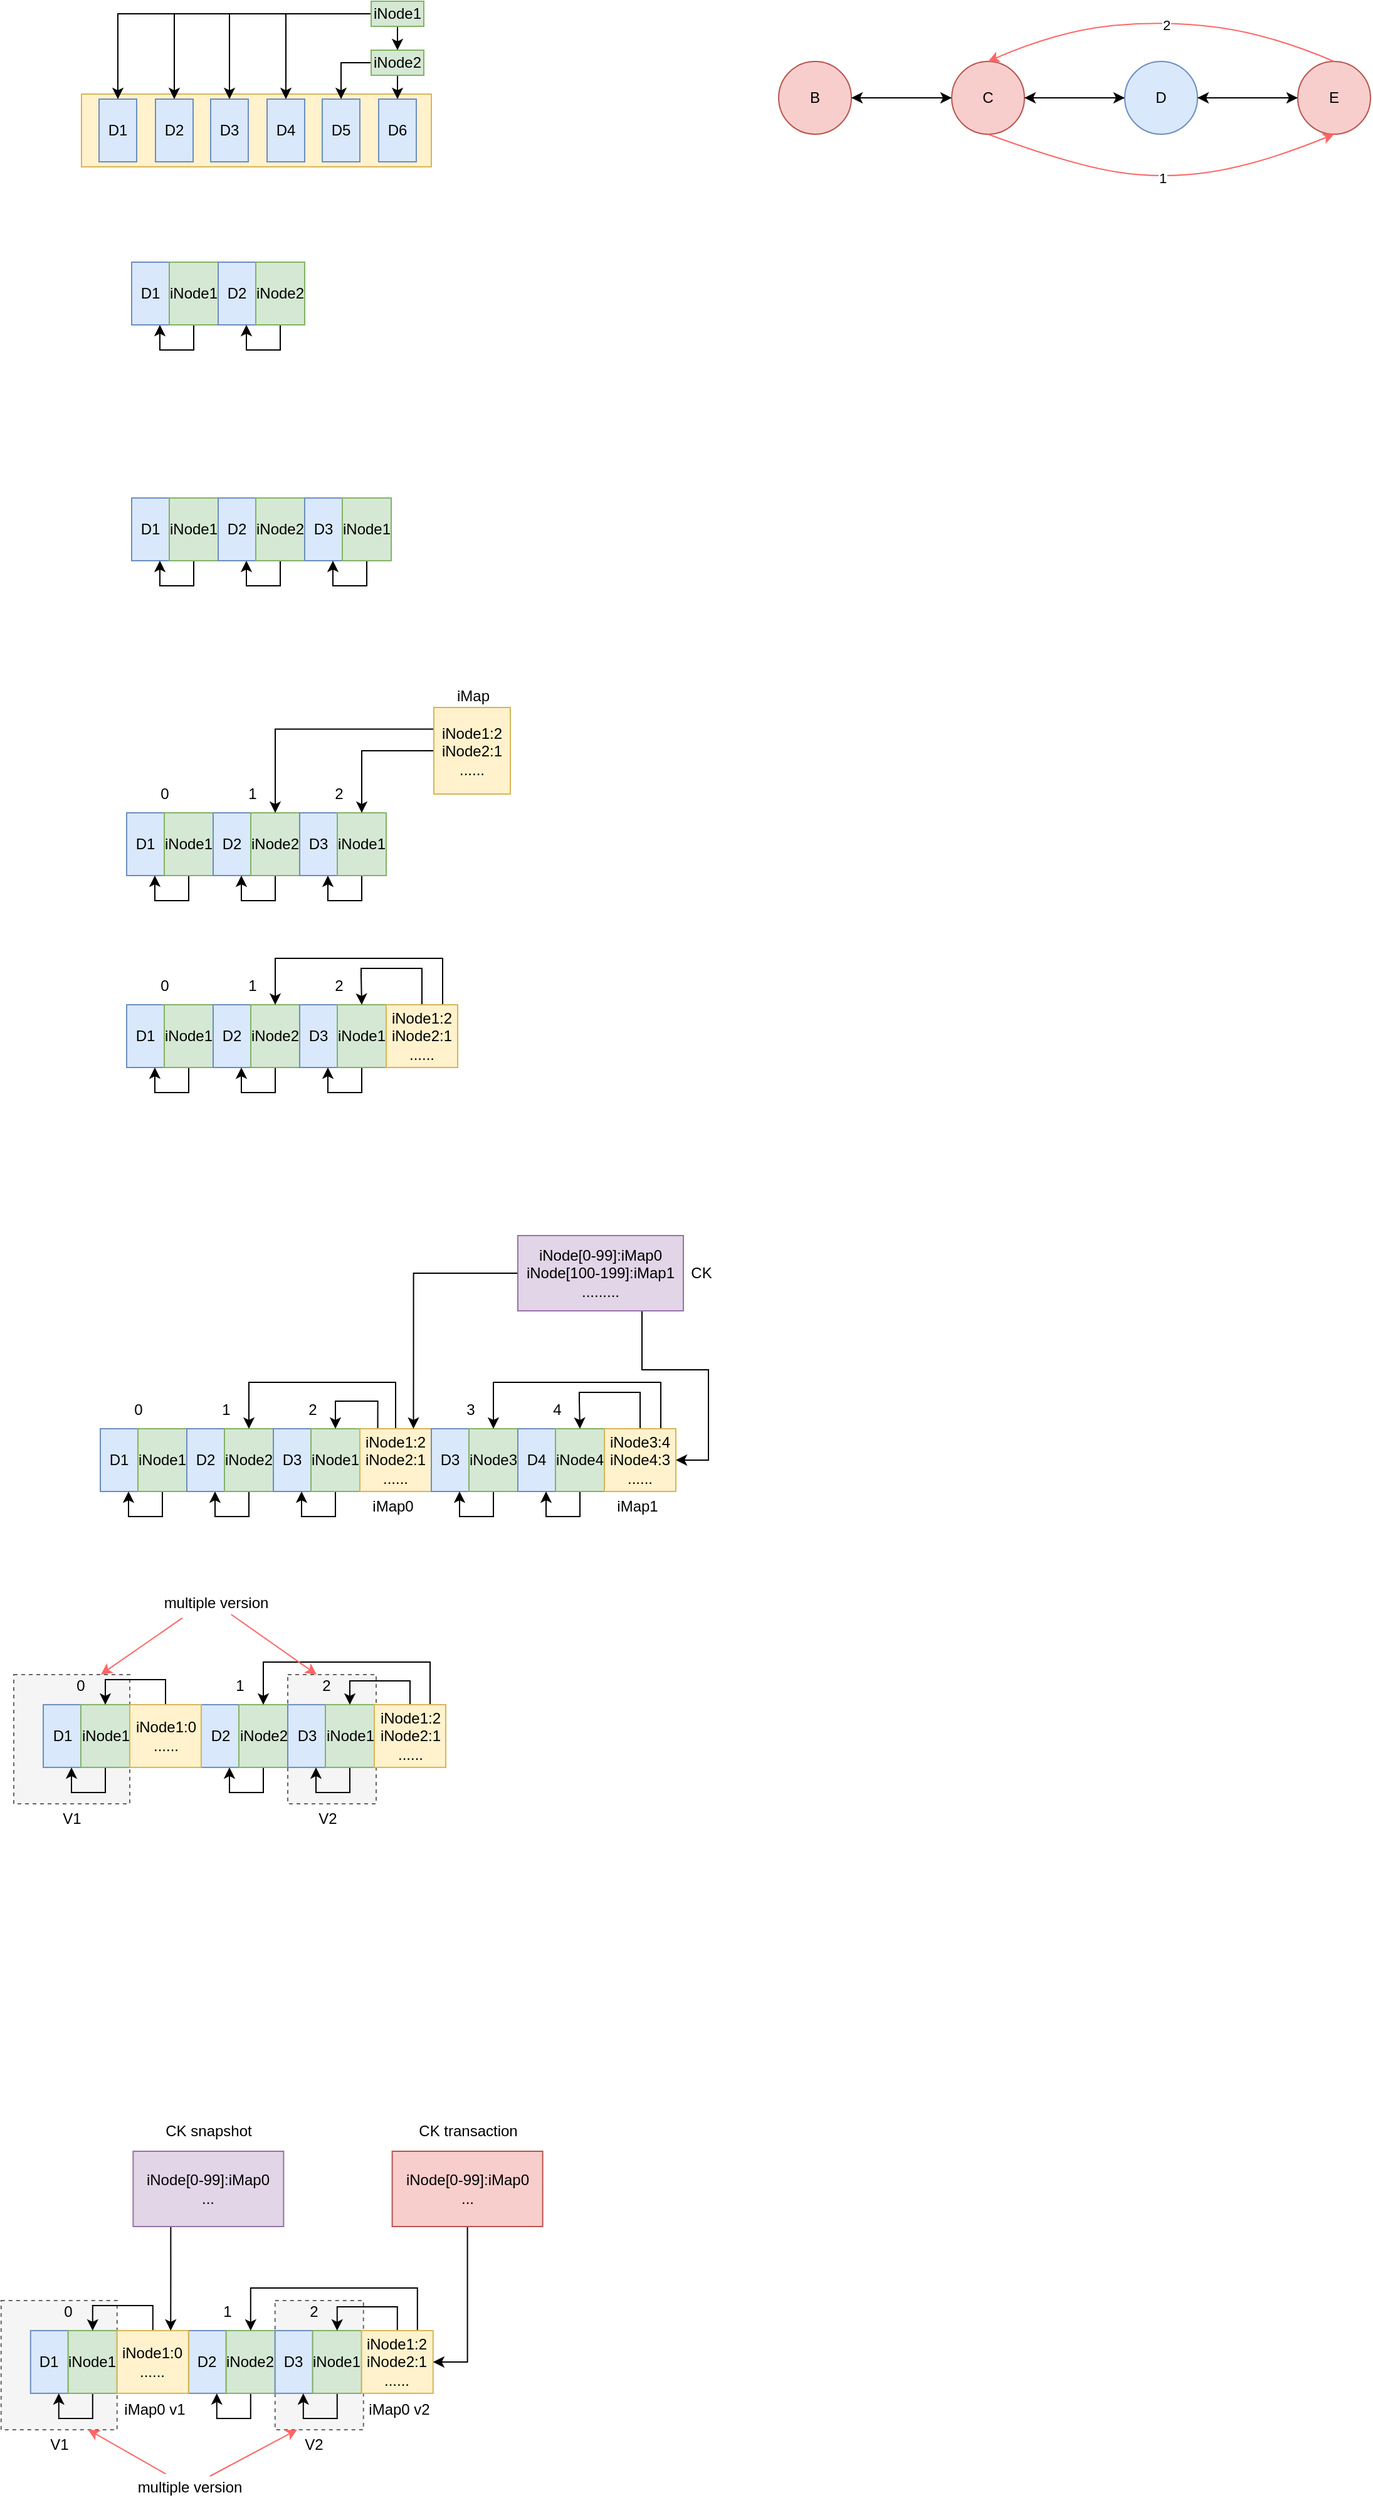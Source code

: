 <mxfile version="19.0.3" type="device"><diagram id="mho6ZCY_9qYysm0xMl-8" name="第 1 页"><mxGraphModel dx="814" dy="534" grid="0" gridSize="10" guides="1" tooltips="1" connect="1" arrows="1" fold="1" page="0" pageScale="1" pageWidth="827" pageHeight="1169" math="0" shadow="0"><root><mxCell id="0"/><mxCell id="1" parent="0"/><mxCell id="ZzCnzDDglhMk52raE2Vz-143" value="" style="rounded=0;whiteSpace=wrap;html=1;fillColor=#f5f5f5;fontColor=#333333;strokeColor=#666666;dashed=1;" vertex="1" parent="1"><mxGeometry x="340.5" y="1525.96" width="70.5" height="103" as="geometry"/></mxCell><mxCell id="ZzCnzDDglhMk52raE2Vz-141" value="" style="rounded=0;whiteSpace=wrap;html=1;fillColor=#f5f5f5;fontColor=#333333;strokeColor=#666666;dashed=1;" vertex="1" parent="1"><mxGeometry x="122" y="1525.96" width="92.5" height="103" as="geometry"/></mxCell><mxCell id="yEvSKuInoJzFRFsukNz9-1" value="" style="rounded=0;whiteSpace=wrap;html=1;fillColor=#fff2cc;strokeColor=#d6b656;" parent="1" vertex="1"><mxGeometry x="176" y="266" width="279" height="58" as="geometry"/></mxCell><mxCell id="yEvSKuInoJzFRFsukNz9-7" value="D1" style="rounded=0;whiteSpace=wrap;html=1;fillColor=#dae8fc;strokeColor=#6c8ebf;" parent="1" vertex="1"><mxGeometry x="190" y="270" width="30" height="50" as="geometry"/></mxCell><mxCell id="yEvSKuInoJzFRFsukNz9-8" value="D2" style="rounded=0;whiteSpace=wrap;html=1;fillColor=#dae8fc;strokeColor=#6c8ebf;" parent="1" vertex="1"><mxGeometry x="235" y="270" width="30" height="50" as="geometry"/></mxCell><mxCell id="yEvSKuInoJzFRFsukNz9-9" value="D3" style="rounded=0;whiteSpace=wrap;html=1;fillColor=#dae8fc;strokeColor=#6c8ebf;" parent="1" vertex="1"><mxGeometry x="279" y="270" width="30" height="50" as="geometry"/></mxCell><mxCell id="yEvSKuInoJzFRFsukNz9-10" value="D4" style="rounded=0;whiteSpace=wrap;html=1;fillColor=#dae8fc;strokeColor=#6c8ebf;" parent="1" vertex="1"><mxGeometry x="324" y="270" width="30" height="50" as="geometry"/></mxCell><mxCell id="yEvSKuInoJzFRFsukNz9-16" style="edgeStyle=orthogonalEdgeStyle;rounded=0;orthogonalLoop=1;jettySize=auto;html=1;entryX=0.5;entryY=0;entryDx=0;entryDy=0;" parent="1" source="yEvSKuInoJzFRFsukNz9-11" target="yEvSKuInoJzFRFsukNz9-7" edge="1"><mxGeometry relative="1" as="geometry"/></mxCell><mxCell id="yEvSKuInoJzFRFsukNz9-17" style="edgeStyle=orthogonalEdgeStyle;rounded=0;orthogonalLoop=1;jettySize=auto;html=1;entryX=0.5;entryY=0;entryDx=0;entryDy=0;" parent="1" source="yEvSKuInoJzFRFsukNz9-11" target="yEvSKuInoJzFRFsukNz9-8" edge="1"><mxGeometry relative="1" as="geometry"/></mxCell><mxCell id="yEvSKuInoJzFRFsukNz9-18" style="edgeStyle=orthogonalEdgeStyle;rounded=0;orthogonalLoop=1;jettySize=auto;html=1;entryX=0.5;entryY=0;entryDx=0;entryDy=0;" parent="1" source="yEvSKuInoJzFRFsukNz9-11" target="yEvSKuInoJzFRFsukNz9-9" edge="1"><mxGeometry relative="1" as="geometry"/></mxCell><mxCell id="yEvSKuInoJzFRFsukNz9-19" style="edgeStyle=orthogonalEdgeStyle;rounded=0;orthogonalLoop=1;jettySize=auto;html=1;entryX=0.5;entryY=0;entryDx=0;entryDy=0;" parent="1" source="yEvSKuInoJzFRFsukNz9-11" target="yEvSKuInoJzFRFsukNz9-10" edge="1"><mxGeometry relative="1" as="geometry"/></mxCell><mxCell id="yEvSKuInoJzFRFsukNz9-21" style="edgeStyle=orthogonalEdgeStyle;rounded=0;orthogonalLoop=1;jettySize=auto;html=1;entryX=0.5;entryY=0;entryDx=0;entryDy=0;" parent="1" source="yEvSKuInoJzFRFsukNz9-11" target="yEvSKuInoJzFRFsukNz9-24" edge="1"><mxGeometry relative="1" as="geometry"><mxPoint x="437" y="200" as="targetPoint"/></mxGeometry></mxCell><mxCell id="yEvSKuInoJzFRFsukNz9-11" value="iNode1" style="rounded=0;whiteSpace=wrap;html=1;fillColor=#d5e8d4;strokeColor=#82b366;" parent="1" vertex="1"><mxGeometry x="407" y="192" width="42" height="20" as="geometry"/></mxCell><mxCell id="yEvSKuInoJzFRFsukNz9-12" value="D5" style="rounded=0;whiteSpace=wrap;html=1;fillColor=#dae8fc;strokeColor=#6c8ebf;" parent="1" vertex="1"><mxGeometry x="368" y="270" width="30" height="50" as="geometry"/></mxCell><mxCell id="yEvSKuInoJzFRFsukNz9-13" value="D6" style="rounded=0;whiteSpace=wrap;html=1;fillColor=#dae8fc;strokeColor=#6c8ebf;" parent="1" vertex="1"><mxGeometry x="413" y="270" width="30" height="50" as="geometry"/></mxCell><mxCell id="yEvSKuInoJzFRFsukNz9-22" style="edgeStyle=orthogonalEdgeStyle;rounded=0;orthogonalLoop=1;jettySize=auto;html=1;entryX=0.5;entryY=0;entryDx=0;entryDy=0;exitX=0;exitY=0.5;exitDx=0;exitDy=0;" parent="1" source="yEvSKuInoJzFRFsukNz9-24" target="yEvSKuInoJzFRFsukNz9-12" edge="1"><mxGeometry relative="1" as="geometry"><mxPoint x="400" y="218" as="sourcePoint"/></mxGeometry></mxCell><mxCell id="yEvSKuInoJzFRFsukNz9-23" style="edgeStyle=orthogonalEdgeStyle;rounded=0;orthogonalLoop=1;jettySize=auto;html=1;entryX=0.5;entryY=0;entryDx=0;entryDy=0;exitX=0.5;exitY=1;exitDx=0;exitDy=0;" parent="1" source="yEvSKuInoJzFRFsukNz9-24" target="yEvSKuInoJzFRFsukNz9-13" edge="1"><mxGeometry relative="1" as="geometry"><mxPoint x="428" y="229" as="sourcePoint"/></mxGeometry></mxCell><mxCell id="yEvSKuInoJzFRFsukNz9-24" value="iNode2" style="rounded=0;whiteSpace=wrap;html=1;fillColor=#d5e8d4;strokeColor=#82b366;" parent="1" vertex="1"><mxGeometry x="407" y="231" width="42" height="20" as="geometry"/></mxCell><mxCell id="ZzCnzDDglhMk52raE2Vz-4" value="D1" style="rounded=0;whiteSpace=wrap;html=1;fillColor=#dae8fc;strokeColor=#6c8ebf;" vertex="1" parent="1"><mxGeometry x="216" y="400" width="30" height="50" as="geometry"/></mxCell><mxCell id="ZzCnzDDglhMk52raE2Vz-6" style="edgeStyle=orthogonalEdgeStyle;rounded=0;orthogonalLoop=1;jettySize=auto;html=1;entryX=0.75;entryY=1;entryDx=0;entryDy=0;exitX=0.5;exitY=1;exitDx=0;exitDy=0;" edge="1" parent="1" source="ZzCnzDDglhMk52raE2Vz-5" target="ZzCnzDDglhMk52raE2Vz-4"><mxGeometry relative="1" as="geometry"><Array as="points"><mxPoint x="266" y="470"/><mxPoint x="239" y="470"/></Array></mxGeometry></mxCell><mxCell id="ZzCnzDDglhMk52raE2Vz-5" value="iNode1" style="rounded=0;whiteSpace=wrap;html=1;fillColor=#d5e8d4;strokeColor=#82b366;" vertex="1" parent="1"><mxGeometry x="246" y="400" width="39" height="50" as="geometry"/></mxCell><mxCell id="ZzCnzDDglhMk52raE2Vz-15" value="D2" style="rounded=0;whiteSpace=wrap;html=1;fillColor=#dae8fc;strokeColor=#6c8ebf;" vertex="1" parent="1"><mxGeometry x="285" y="400" width="30" height="50" as="geometry"/></mxCell><mxCell id="ZzCnzDDglhMk52raE2Vz-16" style="edgeStyle=orthogonalEdgeStyle;rounded=0;orthogonalLoop=1;jettySize=auto;html=1;entryX=0.75;entryY=1;entryDx=0;entryDy=0;exitX=0.5;exitY=1;exitDx=0;exitDy=0;" edge="1" parent="1" source="ZzCnzDDglhMk52raE2Vz-17" target="ZzCnzDDglhMk52raE2Vz-15"><mxGeometry relative="1" as="geometry"><Array as="points"><mxPoint x="335" y="470"/><mxPoint x="308" y="470"/></Array></mxGeometry></mxCell><mxCell id="ZzCnzDDglhMk52raE2Vz-17" value="iNode2" style="rounded=0;whiteSpace=wrap;html=1;fillColor=#d5e8d4;strokeColor=#82b366;" vertex="1" parent="1"><mxGeometry x="315" y="400" width="39" height="50" as="geometry"/></mxCell><mxCell id="ZzCnzDDglhMk52raE2Vz-21" value="D1" style="rounded=0;whiteSpace=wrap;html=1;fillColor=#dae8fc;strokeColor=#6c8ebf;" vertex="1" parent="1"><mxGeometry x="216" y="588" width="30" height="50" as="geometry"/></mxCell><mxCell id="ZzCnzDDglhMk52raE2Vz-22" style="edgeStyle=orthogonalEdgeStyle;rounded=0;orthogonalLoop=1;jettySize=auto;html=1;entryX=0.75;entryY=1;entryDx=0;entryDy=0;exitX=0.5;exitY=1;exitDx=0;exitDy=0;" edge="1" parent="1" source="ZzCnzDDglhMk52raE2Vz-23" target="ZzCnzDDglhMk52raE2Vz-21"><mxGeometry relative="1" as="geometry"><Array as="points"><mxPoint x="266" y="658"/><mxPoint x="239" y="658"/></Array></mxGeometry></mxCell><mxCell id="ZzCnzDDglhMk52raE2Vz-23" value="iNode1" style="rounded=0;whiteSpace=wrap;html=1;fillColor=#d5e8d4;strokeColor=#82b366;" vertex="1" parent="1"><mxGeometry x="246" y="588" width="39" height="50" as="geometry"/></mxCell><mxCell id="ZzCnzDDglhMk52raE2Vz-24" value="D2" style="rounded=0;whiteSpace=wrap;html=1;fillColor=#dae8fc;strokeColor=#6c8ebf;" vertex="1" parent="1"><mxGeometry x="285" y="588" width="30" height="50" as="geometry"/></mxCell><mxCell id="ZzCnzDDglhMk52raE2Vz-25" style="edgeStyle=orthogonalEdgeStyle;rounded=0;orthogonalLoop=1;jettySize=auto;html=1;entryX=0.75;entryY=1;entryDx=0;entryDy=0;exitX=0.5;exitY=1;exitDx=0;exitDy=0;" edge="1" parent="1" source="ZzCnzDDglhMk52raE2Vz-26" target="ZzCnzDDglhMk52raE2Vz-24"><mxGeometry relative="1" as="geometry"><Array as="points"><mxPoint x="335" y="658"/><mxPoint x="308" y="658"/></Array></mxGeometry></mxCell><mxCell id="ZzCnzDDglhMk52raE2Vz-26" value="iNode2" style="rounded=0;whiteSpace=wrap;html=1;fillColor=#d5e8d4;strokeColor=#82b366;" vertex="1" parent="1"><mxGeometry x="315" y="588" width="39" height="50" as="geometry"/></mxCell><mxCell id="ZzCnzDDglhMk52raE2Vz-27" value="D3" style="rounded=0;whiteSpace=wrap;html=1;fillColor=#dae8fc;strokeColor=#6c8ebf;" vertex="1" parent="1"><mxGeometry x="354" y="588" width="30" height="50" as="geometry"/></mxCell><mxCell id="ZzCnzDDglhMk52raE2Vz-28" style="edgeStyle=orthogonalEdgeStyle;rounded=0;orthogonalLoop=1;jettySize=auto;html=1;entryX=0.75;entryY=1;entryDx=0;entryDy=0;exitX=0.5;exitY=1;exitDx=0;exitDy=0;" edge="1" parent="1" source="ZzCnzDDglhMk52raE2Vz-29" target="ZzCnzDDglhMk52raE2Vz-27"><mxGeometry relative="1" as="geometry"><Array as="points"><mxPoint x="404" y="658"/><mxPoint x="377" y="658"/></Array></mxGeometry></mxCell><mxCell id="ZzCnzDDglhMk52raE2Vz-29" value="iNode1" style="rounded=0;whiteSpace=wrap;html=1;fillColor=#d5e8d4;strokeColor=#82b366;" vertex="1" parent="1"><mxGeometry x="384" y="588" width="39" height="50" as="geometry"/></mxCell><mxCell id="ZzCnzDDglhMk52raE2Vz-31" value="D1" style="rounded=0;whiteSpace=wrap;html=1;fillColor=#dae8fc;strokeColor=#6c8ebf;" vertex="1" parent="1"><mxGeometry x="212" y="839" width="30" height="50" as="geometry"/></mxCell><mxCell id="ZzCnzDDglhMk52raE2Vz-32" style="edgeStyle=orthogonalEdgeStyle;rounded=0;orthogonalLoop=1;jettySize=auto;html=1;entryX=0.75;entryY=1;entryDx=0;entryDy=0;exitX=0.5;exitY=1;exitDx=0;exitDy=0;" edge="1" parent="1" source="ZzCnzDDglhMk52raE2Vz-33" target="ZzCnzDDglhMk52raE2Vz-31"><mxGeometry relative="1" as="geometry"><Array as="points"><mxPoint x="262" y="909"/><mxPoint x="235" y="909"/></Array></mxGeometry></mxCell><mxCell id="ZzCnzDDglhMk52raE2Vz-33" value="iNode1" style="rounded=0;whiteSpace=wrap;html=1;fillColor=#d5e8d4;strokeColor=#82b366;" vertex="1" parent="1"><mxGeometry x="242" y="839" width="39" height="50" as="geometry"/></mxCell><mxCell id="ZzCnzDDglhMk52raE2Vz-34" value="D2" style="rounded=0;whiteSpace=wrap;html=1;fillColor=#dae8fc;strokeColor=#6c8ebf;" vertex="1" parent="1"><mxGeometry x="281" y="839" width="30" height="50" as="geometry"/></mxCell><mxCell id="ZzCnzDDglhMk52raE2Vz-35" style="edgeStyle=orthogonalEdgeStyle;rounded=0;orthogonalLoop=1;jettySize=auto;html=1;entryX=0.75;entryY=1;entryDx=0;entryDy=0;exitX=0.5;exitY=1;exitDx=0;exitDy=0;" edge="1" parent="1" source="ZzCnzDDglhMk52raE2Vz-36" target="ZzCnzDDglhMk52raE2Vz-34"><mxGeometry relative="1" as="geometry"><Array as="points"><mxPoint x="331" y="909"/><mxPoint x="304" y="909"/></Array></mxGeometry></mxCell><mxCell id="ZzCnzDDglhMk52raE2Vz-36" value="iNode2" style="rounded=0;whiteSpace=wrap;html=1;fillColor=#d5e8d4;strokeColor=#82b366;" vertex="1" parent="1"><mxGeometry x="311" y="839" width="39" height="50" as="geometry"/></mxCell><mxCell id="ZzCnzDDglhMk52raE2Vz-37" value="D3" style="rounded=0;whiteSpace=wrap;html=1;fillColor=#dae8fc;strokeColor=#6c8ebf;" vertex="1" parent="1"><mxGeometry x="350" y="839" width="30" height="50" as="geometry"/></mxCell><mxCell id="ZzCnzDDglhMk52raE2Vz-38" style="edgeStyle=orthogonalEdgeStyle;rounded=0;orthogonalLoop=1;jettySize=auto;html=1;entryX=0.75;entryY=1;entryDx=0;entryDy=0;exitX=0.5;exitY=1;exitDx=0;exitDy=0;" edge="1" parent="1" source="ZzCnzDDglhMk52raE2Vz-39" target="ZzCnzDDglhMk52raE2Vz-37"><mxGeometry relative="1" as="geometry"><Array as="points"><mxPoint x="400" y="909"/><mxPoint x="373" y="909"/></Array></mxGeometry></mxCell><mxCell id="ZzCnzDDglhMk52raE2Vz-39" value="iNode1" style="rounded=0;whiteSpace=wrap;html=1;fillColor=#d5e8d4;strokeColor=#82b366;" vertex="1" parent="1"><mxGeometry x="380" y="839" width="39" height="50" as="geometry"/></mxCell><mxCell id="ZzCnzDDglhMk52raE2Vz-48" style="edgeStyle=orthogonalEdgeStyle;rounded=0;orthogonalLoop=1;jettySize=auto;html=1;entryX=0.5;entryY=0;entryDx=0;entryDy=0;strokeColor=default;" edge="1" parent="1" source="ZzCnzDDglhMk52raE2Vz-40" target="ZzCnzDDglhMk52raE2Vz-39"><mxGeometry relative="1" as="geometry"/></mxCell><mxCell id="ZzCnzDDglhMk52raE2Vz-49" style="edgeStyle=orthogonalEdgeStyle;rounded=0;orthogonalLoop=1;jettySize=auto;html=1;exitX=0;exitY=0.25;exitDx=0;exitDy=0;entryX=0.5;entryY=0;entryDx=0;entryDy=0;strokeColor=default;" edge="1" parent="1" source="ZzCnzDDglhMk52raE2Vz-40" target="ZzCnzDDglhMk52raE2Vz-36"><mxGeometry relative="1" as="geometry"/></mxCell><mxCell id="ZzCnzDDglhMk52raE2Vz-40" value="iNode1:2&lt;br&gt;iNode2:1&lt;br&gt;......" style="rounded=0;whiteSpace=wrap;html=1;fillColor=#fff2cc;strokeColor=#d6b656;" vertex="1" parent="1"><mxGeometry x="457" y="755" width="61" height="69" as="geometry"/></mxCell><mxCell id="ZzCnzDDglhMk52raE2Vz-41" value="iMap" style="text;html=1;align=center;verticalAlign=middle;resizable=0;points=[];autosize=1;strokeColor=none;fillColor=none;" vertex="1" parent="1"><mxGeometry x="469.5" y="737" width="36" height="18" as="geometry"/></mxCell><mxCell id="ZzCnzDDglhMk52raE2Vz-45" value="0" style="text;html=1;align=center;verticalAlign=middle;resizable=0;points=[];autosize=1;strokeColor=none;fillColor=none;" vertex="1" parent="1"><mxGeometry x="233" y="815" width="17" height="18" as="geometry"/></mxCell><mxCell id="ZzCnzDDglhMk52raE2Vz-46" value="1" style="text;html=1;align=center;verticalAlign=middle;resizable=0;points=[];autosize=1;strokeColor=none;fillColor=none;" vertex="1" parent="1"><mxGeometry x="303" y="815" width="17" height="18" as="geometry"/></mxCell><mxCell id="ZzCnzDDglhMk52raE2Vz-47" value="2" style="text;html=1;align=center;verticalAlign=middle;resizable=0;points=[];autosize=1;strokeColor=none;fillColor=none;" vertex="1" parent="1"><mxGeometry x="372" y="815" width="17" height="18" as="geometry"/></mxCell><mxCell id="ZzCnzDDglhMk52raE2Vz-50" value="D1" style="rounded=0;whiteSpace=wrap;html=1;fillColor=#dae8fc;strokeColor=#6c8ebf;" vertex="1" parent="1"><mxGeometry x="212" y="992" width="30" height="50" as="geometry"/></mxCell><mxCell id="ZzCnzDDglhMk52raE2Vz-51" style="edgeStyle=orthogonalEdgeStyle;rounded=0;orthogonalLoop=1;jettySize=auto;html=1;entryX=0.75;entryY=1;entryDx=0;entryDy=0;exitX=0.5;exitY=1;exitDx=0;exitDy=0;" edge="1" parent="1" source="ZzCnzDDglhMk52raE2Vz-52" target="ZzCnzDDglhMk52raE2Vz-50"><mxGeometry relative="1" as="geometry"><Array as="points"><mxPoint x="262" y="1062"/><mxPoint x="235" y="1062"/></Array></mxGeometry></mxCell><mxCell id="ZzCnzDDglhMk52raE2Vz-52" value="iNode1" style="rounded=0;whiteSpace=wrap;html=1;fillColor=#d5e8d4;strokeColor=#82b366;" vertex="1" parent="1"><mxGeometry x="242" y="992" width="39" height="50" as="geometry"/></mxCell><mxCell id="ZzCnzDDglhMk52raE2Vz-53" value="D2" style="rounded=0;whiteSpace=wrap;html=1;fillColor=#dae8fc;strokeColor=#6c8ebf;" vertex="1" parent="1"><mxGeometry x="281" y="992" width="30" height="50" as="geometry"/></mxCell><mxCell id="ZzCnzDDglhMk52raE2Vz-54" style="edgeStyle=orthogonalEdgeStyle;rounded=0;orthogonalLoop=1;jettySize=auto;html=1;entryX=0.75;entryY=1;entryDx=0;entryDy=0;exitX=0.5;exitY=1;exitDx=0;exitDy=0;" edge="1" parent="1" source="ZzCnzDDglhMk52raE2Vz-55" target="ZzCnzDDglhMk52raE2Vz-53"><mxGeometry relative="1" as="geometry"><Array as="points"><mxPoint x="331" y="1062"/><mxPoint x="304" y="1062"/></Array></mxGeometry></mxCell><mxCell id="ZzCnzDDglhMk52raE2Vz-55" value="iNode2" style="rounded=0;whiteSpace=wrap;html=1;fillColor=#d5e8d4;strokeColor=#82b366;" vertex="1" parent="1"><mxGeometry x="311" y="992" width="39" height="50" as="geometry"/></mxCell><mxCell id="ZzCnzDDglhMk52raE2Vz-56" value="D3" style="rounded=0;whiteSpace=wrap;html=1;fillColor=#dae8fc;strokeColor=#6c8ebf;" vertex="1" parent="1"><mxGeometry x="350" y="992" width="30" height="50" as="geometry"/></mxCell><mxCell id="ZzCnzDDglhMk52raE2Vz-57" style="edgeStyle=orthogonalEdgeStyle;rounded=0;orthogonalLoop=1;jettySize=auto;html=1;entryX=0.75;entryY=1;entryDx=0;entryDy=0;exitX=0.5;exitY=1;exitDx=0;exitDy=0;" edge="1" parent="1" source="ZzCnzDDglhMk52raE2Vz-58" target="ZzCnzDDglhMk52raE2Vz-56"><mxGeometry relative="1" as="geometry"><Array as="points"><mxPoint x="400" y="1062"/><mxPoint x="373" y="1062"/></Array></mxGeometry></mxCell><mxCell id="ZzCnzDDglhMk52raE2Vz-58" value="iNode1" style="rounded=0;whiteSpace=wrap;html=1;fillColor=#d5e8d4;strokeColor=#82b366;" vertex="1" parent="1"><mxGeometry x="380" y="992" width="39" height="50" as="geometry"/></mxCell><mxCell id="ZzCnzDDglhMk52raE2Vz-59" value="0" style="text;html=1;align=center;verticalAlign=middle;resizable=0;points=[];autosize=1;strokeColor=none;fillColor=none;" vertex="1" parent="1"><mxGeometry x="233" y="968" width="17" height="18" as="geometry"/></mxCell><mxCell id="ZzCnzDDglhMk52raE2Vz-60" value="1" style="text;html=1;align=center;verticalAlign=middle;resizable=0;points=[];autosize=1;strokeColor=none;fillColor=none;" vertex="1" parent="1"><mxGeometry x="303" y="968" width="17" height="18" as="geometry"/></mxCell><mxCell id="ZzCnzDDglhMk52raE2Vz-61" value="2" style="text;html=1;align=center;verticalAlign=middle;resizable=0;points=[];autosize=1;strokeColor=none;fillColor=none;" vertex="1" parent="1"><mxGeometry x="372" y="968" width="17" height="18" as="geometry"/></mxCell><mxCell id="ZzCnzDDglhMk52raE2Vz-63" style="edgeStyle=orthogonalEdgeStyle;rounded=0;orthogonalLoop=1;jettySize=auto;html=1;entryX=0.5;entryY=0;entryDx=0;entryDy=0;strokeColor=default;" edge="1" parent="1" source="ZzCnzDDglhMk52raE2Vz-62" target="ZzCnzDDglhMk52raE2Vz-55"><mxGeometry relative="1" as="geometry"><Array as="points"><mxPoint x="464" y="955"/><mxPoint x="331" y="955"/></Array></mxGeometry></mxCell><mxCell id="ZzCnzDDglhMk52raE2Vz-64" style="edgeStyle=orthogonalEdgeStyle;rounded=0;orthogonalLoop=1;jettySize=auto;html=1;exitX=0.5;exitY=0;exitDx=0;exitDy=0;entryX=0.5;entryY=0;entryDx=0;entryDy=0;strokeColor=default;" edge="1" parent="1" source="ZzCnzDDglhMk52raE2Vz-62" target="ZzCnzDDglhMk52raE2Vz-58"><mxGeometry relative="1" as="geometry"><Array as="points"><mxPoint x="448" y="963"/><mxPoint x="399" y="963"/><mxPoint x="399" y="969"/></Array></mxGeometry></mxCell><mxCell id="ZzCnzDDglhMk52raE2Vz-62" value="iNode1:2&lt;br&gt;iNode2:1&lt;br&gt;......" style="rounded=0;whiteSpace=wrap;html=1;fillColor=#fff2cc;strokeColor=#d6b656;" vertex="1" parent="1"><mxGeometry x="419" y="992" width="57" height="50" as="geometry"/></mxCell><mxCell id="ZzCnzDDglhMk52raE2Vz-80" value="D1" style="rounded=0;whiteSpace=wrap;html=1;fillColor=#dae8fc;strokeColor=#6c8ebf;" vertex="1" parent="1"><mxGeometry x="191" y="1330" width="30" height="50" as="geometry"/></mxCell><mxCell id="ZzCnzDDglhMk52raE2Vz-81" style="edgeStyle=orthogonalEdgeStyle;rounded=0;orthogonalLoop=1;jettySize=auto;html=1;entryX=0.75;entryY=1;entryDx=0;entryDy=0;exitX=0.5;exitY=1;exitDx=0;exitDy=0;" edge="1" parent="1" source="ZzCnzDDglhMk52raE2Vz-82" target="ZzCnzDDglhMk52raE2Vz-80"><mxGeometry relative="1" as="geometry"><Array as="points"><mxPoint x="241" y="1400"/><mxPoint x="214" y="1400"/></Array></mxGeometry></mxCell><mxCell id="ZzCnzDDglhMk52raE2Vz-82" value="iNode1" style="rounded=0;whiteSpace=wrap;html=1;fillColor=#d5e8d4;strokeColor=#82b366;" vertex="1" parent="1"><mxGeometry x="221" y="1330" width="39" height="50" as="geometry"/></mxCell><mxCell id="ZzCnzDDglhMk52raE2Vz-83" value="D2" style="rounded=0;whiteSpace=wrap;html=1;fillColor=#dae8fc;strokeColor=#6c8ebf;" vertex="1" parent="1"><mxGeometry x="260" y="1330" width="30" height="50" as="geometry"/></mxCell><mxCell id="ZzCnzDDglhMk52raE2Vz-84" style="edgeStyle=orthogonalEdgeStyle;rounded=0;orthogonalLoop=1;jettySize=auto;html=1;entryX=0.75;entryY=1;entryDx=0;entryDy=0;exitX=0.5;exitY=1;exitDx=0;exitDy=0;" edge="1" parent="1" source="ZzCnzDDglhMk52raE2Vz-85" target="ZzCnzDDglhMk52raE2Vz-83"><mxGeometry relative="1" as="geometry"><Array as="points"><mxPoint x="310" y="1400"/><mxPoint x="283" y="1400"/></Array></mxGeometry></mxCell><mxCell id="ZzCnzDDglhMk52raE2Vz-85" value="iNode2" style="rounded=0;whiteSpace=wrap;html=1;fillColor=#d5e8d4;strokeColor=#82b366;" vertex="1" parent="1"><mxGeometry x="290" y="1330" width="39" height="50" as="geometry"/></mxCell><mxCell id="ZzCnzDDglhMk52raE2Vz-86" value="D3" style="rounded=0;whiteSpace=wrap;html=1;fillColor=#dae8fc;strokeColor=#6c8ebf;" vertex="1" parent="1"><mxGeometry x="329" y="1330" width="30" height="50" as="geometry"/></mxCell><mxCell id="ZzCnzDDglhMk52raE2Vz-87" style="edgeStyle=orthogonalEdgeStyle;rounded=0;orthogonalLoop=1;jettySize=auto;html=1;entryX=0.75;entryY=1;entryDx=0;entryDy=0;exitX=0.5;exitY=1;exitDx=0;exitDy=0;" edge="1" parent="1" source="ZzCnzDDglhMk52raE2Vz-88" target="ZzCnzDDglhMk52raE2Vz-86"><mxGeometry relative="1" as="geometry"><Array as="points"><mxPoint x="379" y="1400"/><mxPoint x="352" y="1400"/></Array></mxGeometry></mxCell><mxCell id="ZzCnzDDglhMk52raE2Vz-88" value="iNode1" style="rounded=0;whiteSpace=wrap;html=1;fillColor=#d5e8d4;strokeColor=#82b366;" vertex="1" parent="1"><mxGeometry x="359" y="1330" width="39" height="50" as="geometry"/></mxCell><mxCell id="ZzCnzDDglhMk52raE2Vz-89" value="0" style="text;html=1;align=center;verticalAlign=middle;resizable=0;points=[];autosize=1;strokeColor=none;fillColor=none;" vertex="1" parent="1"><mxGeometry x="212" y="1306" width="17" height="18" as="geometry"/></mxCell><mxCell id="ZzCnzDDglhMk52raE2Vz-90" value="1" style="text;html=1;align=center;verticalAlign=middle;resizable=0;points=[];autosize=1;strokeColor=none;fillColor=none;" vertex="1" parent="1"><mxGeometry x="282" y="1306" width="17" height="18" as="geometry"/></mxCell><mxCell id="ZzCnzDDglhMk52raE2Vz-91" value="2" style="text;html=1;align=center;verticalAlign=middle;resizable=0;points=[];autosize=1;strokeColor=none;fillColor=none;" vertex="1" parent="1"><mxGeometry x="351" y="1306" width="17" height="18" as="geometry"/></mxCell><mxCell id="ZzCnzDDglhMk52raE2Vz-92" style="edgeStyle=orthogonalEdgeStyle;rounded=0;orthogonalLoop=1;jettySize=auto;html=1;entryX=0.5;entryY=0;entryDx=0;entryDy=0;strokeColor=default;exitX=0.5;exitY=0;exitDx=0;exitDy=0;" edge="1" parent="1" source="ZzCnzDDglhMk52raE2Vz-94" target="ZzCnzDDglhMk52raE2Vz-85"><mxGeometry relative="1" as="geometry"><Array as="points"><mxPoint x="426" y="1293"/><mxPoint x="310" y="1293"/></Array></mxGeometry></mxCell><mxCell id="ZzCnzDDglhMk52raE2Vz-112" style="edgeStyle=orthogonalEdgeStyle;rounded=0;orthogonalLoop=1;jettySize=auto;html=1;exitX=0.25;exitY=0;exitDx=0;exitDy=0;entryX=0.5;entryY=0;entryDx=0;entryDy=0;strokeColor=default;" edge="1" parent="1" source="ZzCnzDDglhMk52raE2Vz-94" target="ZzCnzDDglhMk52raE2Vz-88"><mxGeometry relative="1" as="geometry"><Array as="points"><mxPoint x="412" y="1308"/><mxPoint x="378" y="1308"/></Array></mxGeometry></mxCell><mxCell id="ZzCnzDDglhMk52raE2Vz-94" value="iNode1:2&lt;br&gt;iNode2:1&lt;br&gt;......" style="rounded=0;whiteSpace=wrap;html=1;fillColor=#fff2cc;strokeColor=#d6b656;" vertex="1" parent="1"><mxGeometry x="398" y="1330" width="57" height="50" as="geometry"/></mxCell><mxCell id="ZzCnzDDglhMk52raE2Vz-95" value="iMap0" style="text;html=1;align=center;verticalAlign=middle;resizable=0;points=[];autosize=1;strokeColor=none;fillColor=none;" vertex="1" parent="1"><mxGeometry x="402" y="1383" width="43" height="18" as="geometry"/></mxCell><mxCell id="ZzCnzDDglhMk52raE2Vz-96" value="D3" style="rounded=0;whiteSpace=wrap;html=1;fillColor=#dae8fc;strokeColor=#6c8ebf;" vertex="1" parent="1"><mxGeometry x="455" y="1330" width="30" height="50" as="geometry"/></mxCell><mxCell id="ZzCnzDDglhMk52raE2Vz-97" style="edgeStyle=orthogonalEdgeStyle;rounded=0;orthogonalLoop=1;jettySize=auto;html=1;entryX=0.75;entryY=1;entryDx=0;entryDy=0;exitX=0.5;exitY=1;exitDx=0;exitDy=0;" edge="1" parent="1" source="ZzCnzDDglhMk52raE2Vz-98" target="ZzCnzDDglhMk52raE2Vz-96"><mxGeometry relative="1" as="geometry"><Array as="points"><mxPoint x="505" y="1400"/><mxPoint x="478" y="1400"/></Array></mxGeometry></mxCell><mxCell id="ZzCnzDDglhMk52raE2Vz-98" value="iNode3" style="rounded=0;whiteSpace=wrap;html=1;fillColor=#d5e8d4;strokeColor=#82b366;" vertex="1" parent="1"><mxGeometry x="485" y="1330" width="39" height="50" as="geometry"/></mxCell><mxCell id="ZzCnzDDglhMk52raE2Vz-99" value="D4" style="rounded=0;whiteSpace=wrap;html=1;fillColor=#dae8fc;strokeColor=#6c8ebf;" vertex="1" parent="1"><mxGeometry x="524" y="1330" width="30" height="50" as="geometry"/></mxCell><mxCell id="ZzCnzDDglhMk52raE2Vz-100" style="edgeStyle=orthogonalEdgeStyle;rounded=0;orthogonalLoop=1;jettySize=auto;html=1;entryX=0.75;entryY=1;entryDx=0;entryDy=0;exitX=0.5;exitY=1;exitDx=0;exitDy=0;" edge="1" parent="1" source="ZzCnzDDglhMk52raE2Vz-101" target="ZzCnzDDglhMk52raE2Vz-99"><mxGeometry relative="1" as="geometry"><Array as="points"><mxPoint x="574" y="1400"/><mxPoint x="547" y="1400"/></Array></mxGeometry></mxCell><mxCell id="ZzCnzDDglhMk52raE2Vz-101" value="iNode4" style="rounded=0;whiteSpace=wrap;html=1;fillColor=#d5e8d4;strokeColor=#82b366;" vertex="1" parent="1"><mxGeometry x="554" y="1330" width="39" height="50" as="geometry"/></mxCell><mxCell id="ZzCnzDDglhMk52raE2Vz-102" value="3" style="text;html=1;align=center;verticalAlign=middle;resizable=0;points=[];autosize=1;strokeColor=none;fillColor=none;" vertex="1" parent="1"><mxGeometry x="477" y="1306" width="17" height="18" as="geometry"/></mxCell><mxCell id="ZzCnzDDglhMk52raE2Vz-103" value="4" style="text;html=1;align=center;verticalAlign=middle;resizable=0;points=[];autosize=1;strokeColor=none;fillColor=none;" vertex="1" parent="1"><mxGeometry x="546" y="1306" width="17" height="18" as="geometry"/></mxCell><mxCell id="ZzCnzDDglhMk52raE2Vz-104" style="edgeStyle=orthogonalEdgeStyle;rounded=0;orthogonalLoop=1;jettySize=auto;html=1;entryX=0.5;entryY=0;entryDx=0;entryDy=0;strokeColor=default;" edge="1" parent="1" source="ZzCnzDDglhMk52raE2Vz-106" target="ZzCnzDDglhMk52raE2Vz-98"><mxGeometry relative="1" as="geometry"><Array as="points"><mxPoint x="638" y="1293"/><mxPoint x="505" y="1293"/></Array></mxGeometry></mxCell><mxCell id="ZzCnzDDglhMk52raE2Vz-105" style="edgeStyle=orthogonalEdgeStyle;rounded=0;orthogonalLoop=1;jettySize=auto;html=1;exitX=0.5;exitY=0;exitDx=0;exitDy=0;entryX=0.5;entryY=0;entryDx=0;entryDy=0;strokeColor=default;" edge="1" parent="1" source="ZzCnzDDglhMk52raE2Vz-106" target="ZzCnzDDglhMk52raE2Vz-101"><mxGeometry relative="1" as="geometry"><Array as="points"><mxPoint x="622" y="1301"/><mxPoint x="573" y="1301"/><mxPoint x="573" y="1307"/></Array></mxGeometry></mxCell><mxCell id="ZzCnzDDglhMk52raE2Vz-106" value="iNode3:4&lt;br&gt;iNode4:3&lt;br&gt;......" style="rounded=0;whiteSpace=wrap;html=1;fillColor=#fff2cc;strokeColor=#d6b656;" vertex="1" parent="1"><mxGeometry x="593" y="1330" width="57" height="50" as="geometry"/></mxCell><mxCell id="ZzCnzDDglhMk52raE2Vz-107" value="iMap1" style="text;html=1;align=center;verticalAlign=middle;resizable=0;points=[];autosize=1;strokeColor=none;fillColor=none;" vertex="1" parent="1"><mxGeometry x="597" y="1383" width="43" height="18" as="geometry"/></mxCell><mxCell id="ZzCnzDDglhMk52raE2Vz-110" style="edgeStyle=orthogonalEdgeStyle;rounded=0;orthogonalLoop=1;jettySize=auto;html=1;entryX=1;entryY=0.5;entryDx=0;entryDy=0;strokeColor=default;exitX=0.75;exitY=1;exitDx=0;exitDy=0;" edge="1" parent="1" source="ZzCnzDDglhMk52raE2Vz-108" target="ZzCnzDDglhMk52raE2Vz-106"><mxGeometry relative="1" as="geometry"/></mxCell><mxCell id="ZzCnzDDglhMk52raE2Vz-111" style="edgeStyle=orthogonalEdgeStyle;rounded=0;orthogonalLoop=1;jettySize=auto;html=1;strokeColor=default;entryX=0.75;entryY=0;entryDx=0;entryDy=0;" edge="1" parent="1" source="ZzCnzDDglhMk52raE2Vz-108" target="ZzCnzDDglhMk52raE2Vz-94"><mxGeometry relative="1" as="geometry"><mxPoint x="471.6" y="1276.4" as="targetPoint"/></mxGeometry></mxCell><mxCell id="ZzCnzDDglhMk52raE2Vz-108" value="iNode[0-99]:iMap0&lt;br&gt;iNode[100-199]:iMap1&lt;br&gt;........." style="rounded=0;whiteSpace=wrap;html=1;fillColor=#e1d5e7;strokeColor=#9673a6;" vertex="1" parent="1"><mxGeometry x="524" y="1176" width="132" height="60" as="geometry"/></mxCell><mxCell id="ZzCnzDDglhMk52raE2Vz-109" value="CK" style="text;html=1;align=center;verticalAlign=middle;resizable=0;points=[];autosize=1;strokeColor=none;fillColor=none;" vertex="1" parent="1"><mxGeometry x="656" y="1197" width="27" height="18" as="geometry"/></mxCell><mxCell id="ZzCnzDDglhMk52raE2Vz-115" value="" style="edgeStyle=orthogonalEdgeStyle;rounded=0;orthogonalLoop=1;jettySize=auto;html=1;strokeColor=default;" edge="1" parent="1" source="ZzCnzDDglhMk52raE2Vz-113" target="ZzCnzDDglhMk52raE2Vz-114"><mxGeometry relative="1" as="geometry"/></mxCell><mxCell id="ZzCnzDDglhMk52raE2Vz-113" value="B" style="ellipse;whiteSpace=wrap;html=1;aspect=fixed;fillColor=#f8cecc;strokeColor=#b85450;" vertex="1" parent="1"><mxGeometry x="732" y="240" width="58" height="58" as="geometry"/></mxCell><mxCell id="ZzCnzDDglhMk52raE2Vz-117" value="" style="edgeStyle=orthogonalEdgeStyle;rounded=0;orthogonalLoop=1;jettySize=auto;html=1;strokeColor=default;" edge="1" parent="1" source="ZzCnzDDglhMk52raE2Vz-114" target="ZzCnzDDglhMk52raE2Vz-116"><mxGeometry relative="1" as="geometry"/></mxCell><mxCell id="ZzCnzDDglhMk52raE2Vz-120" style="edgeStyle=orthogonalEdgeStyle;rounded=0;orthogonalLoop=1;jettySize=auto;html=1;entryX=1;entryY=0.5;entryDx=0;entryDy=0;strokeColor=default;" edge="1" parent="1" source="ZzCnzDDglhMk52raE2Vz-114" target="ZzCnzDDglhMk52raE2Vz-113"><mxGeometry relative="1" as="geometry"/></mxCell><mxCell id="ZzCnzDDglhMk52raE2Vz-114" value="C" style="ellipse;whiteSpace=wrap;html=1;aspect=fixed;fillColor=#f8cecc;strokeColor=#b85450;" vertex="1" parent="1"><mxGeometry x="870" y="240" width="58" height="58" as="geometry"/></mxCell><mxCell id="ZzCnzDDglhMk52raE2Vz-119" value="" style="edgeStyle=orthogonalEdgeStyle;rounded=0;orthogonalLoop=1;jettySize=auto;html=1;strokeColor=default;" edge="1" parent="1" source="ZzCnzDDglhMk52raE2Vz-116" target="ZzCnzDDglhMk52raE2Vz-118"><mxGeometry relative="1" as="geometry"/></mxCell><mxCell id="ZzCnzDDglhMk52raE2Vz-121" style="edgeStyle=orthogonalEdgeStyle;rounded=0;orthogonalLoop=1;jettySize=auto;html=1;entryX=1;entryY=0.5;entryDx=0;entryDy=0;strokeColor=default;" edge="1" parent="1" source="ZzCnzDDglhMk52raE2Vz-116" target="ZzCnzDDglhMk52raE2Vz-114"><mxGeometry relative="1" as="geometry"/></mxCell><mxCell id="ZzCnzDDglhMk52raE2Vz-116" value="D" style="ellipse;whiteSpace=wrap;html=1;aspect=fixed;fillColor=#dae8fc;strokeColor=#6c8ebf;" vertex="1" parent="1"><mxGeometry x="1008" y="240" width="58" height="58" as="geometry"/></mxCell><mxCell id="ZzCnzDDglhMk52raE2Vz-122" style="edgeStyle=orthogonalEdgeStyle;rounded=0;orthogonalLoop=1;jettySize=auto;html=1;strokeColor=default;" edge="1" parent="1" source="ZzCnzDDglhMk52raE2Vz-118" target="ZzCnzDDglhMk52raE2Vz-116"><mxGeometry relative="1" as="geometry"/></mxCell><mxCell id="ZzCnzDDglhMk52raE2Vz-118" value="E" style="ellipse;whiteSpace=wrap;html=1;aspect=fixed;fillColor=#f8cecc;strokeColor=#b85450;" vertex="1" parent="1"><mxGeometry x="1146" y="240" width="58" height="58" as="geometry"/></mxCell><mxCell id="ZzCnzDDglhMk52raE2Vz-123" value="" style="curved=1;endArrow=classic;html=1;rounded=0;strokeColor=#FF6666;exitX=0.5;exitY=1;exitDx=0;exitDy=0;entryX=0.5;entryY=1;entryDx=0;entryDy=0;" edge="1" parent="1" source="ZzCnzDDglhMk52raE2Vz-114" target="ZzCnzDDglhMk52raE2Vz-118"><mxGeometry width="50" height="50" relative="1" as="geometry"><mxPoint x="1063" y="389" as="sourcePoint"/><mxPoint x="1113" y="339" as="targetPoint"/><Array as="points"><mxPoint x="964" y="322"/><mxPoint x="1038" y="334"/><mxPoint x="1116" y="322"/></Array></mxGeometry></mxCell><mxCell id="ZzCnzDDglhMk52raE2Vz-124" value="1" style="edgeLabel;html=1;align=center;verticalAlign=middle;resizable=0;points=[];" vertex="1" connectable="0" parent="ZzCnzDDglhMk52raE2Vz-123"><mxGeometry x="0.17" y="1" relative="1" as="geometry"><mxPoint x="-24" y="3" as="offset"/></mxGeometry></mxCell><mxCell id="ZzCnzDDglhMk52raE2Vz-125" value="2" style="curved=1;endArrow=classic;html=1;rounded=0;strokeColor=#FF6666;entryX=0.5;entryY=0;entryDx=0;entryDy=0;exitX=0.5;exitY=0;exitDx=0;exitDy=0;" edge="1" parent="1" source="ZzCnzDDglhMk52raE2Vz-118" target="ZzCnzDDglhMk52raE2Vz-114"><mxGeometry x="-0.033" y="4" width="50" height="50" relative="1" as="geometry"><mxPoint x="1050" y="208" as="sourcePoint"/><mxPoint x="1100" y="158" as="targetPoint"/><Array as="points"><mxPoint x="1126" y="219"/><mxPoint x="1041" y="207"/><mxPoint x="954" y="216"/></Array><mxPoint as="offset"/></mxGeometry></mxCell><mxCell id="ZzCnzDDglhMk52raE2Vz-126" value="D1" style="rounded=0;whiteSpace=wrap;html=1;fillColor=#dae8fc;strokeColor=#6c8ebf;" vertex="1" parent="1"><mxGeometry x="145.5" y="1549.96" width="30" height="50" as="geometry"/></mxCell><mxCell id="ZzCnzDDglhMk52raE2Vz-127" style="edgeStyle=orthogonalEdgeStyle;rounded=0;orthogonalLoop=1;jettySize=auto;html=1;entryX=0.75;entryY=1;entryDx=0;entryDy=0;exitX=0.5;exitY=1;exitDx=0;exitDy=0;" edge="1" parent="1" source="ZzCnzDDglhMk52raE2Vz-128" target="ZzCnzDDglhMk52raE2Vz-126"><mxGeometry relative="1" as="geometry"><Array as="points"><mxPoint x="195.5" y="1619.96"/><mxPoint x="168.5" y="1619.96"/></Array></mxGeometry></mxCell><mxCell id="ZzCnzDDglhMk52raE2Vz-128" value="iNode1" style="rounded=0;whiteSpace=wrap;html=1;fillColor=#d5e8d4;strokeColor=#82b366;" vertex="1" parent="1"><mxGeometry x="175.5" y="1549.96" width="39" height="50" as="geometry"/></mxCell><mxCell id="ZzCnzDDglhMk52raE2Vz-129" value="D2" style="rounded=0;whiteSpace=wrap;html=1;fillColor=#dae8fc;strokeColor=#6c8ebf;" vertex="1" parent="1"><mxGeometry x="271.5" y="1549.96" width="30" height="50" as="geometry"/></mxCell><mxCell id="ZzCnzDDglhMk52raE2Vz-130" style="edgeStyle=orthogonalEdgeStyle;rounded=0;orthogonalLoop=1;jettySize=auto;html=1;entryX=0.75;entryY=1;entryDx=0;entryDy=0;exitX=0.5;exitY=1;exitDx=0;exitDy=0;" edge="1" parent="1" source="ZzCnzDDglhMk52raE2Vz-131" target="ZzCnzDDglhMk52raE2Vz-129"><mxGeometry relative="1" as="geometry"><Array as="points"><mxPoint x="321.5" y="1619.96"/><mxPoint x="294.5" y="1619.96"/></Array></mxGeometry></mxCell><mxCell id="ZzCnzDDglhMk52raE2Vz-131" value="iNode2" style="rounded=0;whiteSpace=wrap;html=1;fillColor=#d5e8d4;strokeColor=#82b366;" vertex="1" parent="1"><mxGeometry x="301.5" y="1549.96" width="39" height="50" as="geometry"/></mxCell><mxCell id="ZzCnzDDglhMk52raE2Vz-132" value="D3" style="rounded=0;whiteSpace=wrap;html=1;fillColor=#dae8fc;strokeColor=#6c8ebf;" vertex="1" parent="1"><mxGeometry x="340.5" y="1549.96" width="30" height="50" as="geometry"/></mxCell><mxCell id="ZzCnzDDglhMk52raE2Vz-133" style="edgeStyle=orthogonalEdgeStyle;rounded=0;orthogonalLoop=1;jettySize=auto;html=1;entryX=0.75;entryY=1;entryDx=0;entryDy=0;exitX=0.5;exitY=1;exitDx=0;exitDy=0;" edge="1" parent="1" source="ZzCnzDDglhMk52raE2Vz-134" target="ZzCnzDDglhMk52raE2Vz-132"><mxGeometry relative="1" as="geometry"><Array as="points"><mxPoint x="390.5" y="1619.96"/><mxPoint x="363.5" y="1619.96"/></Array></mxGeometry></mxCell><mxCell id="ZzCnzDDglhMk52raE2Vz-134" value="iNode1" style="rounded=0;whiteSpace=wrap;html=1;fillColor=#d5e8d4;strokeColor=#82b366;" vertex="1" parent="1"><mxGeometry x="370.5" y="1549.96" width="39" height="50" as="geometry"/></mxCell><mxCell id="ZzCnzDDglhMk52raE2Vz-135" value="0" style="text;html=1;align=center;verticalAlign=middle;resizable=0;points=[];autosize=1;strokeColor=none;fillColor=none;" vertex="1" parent="1"><mxGeometry x="166.5" y="1525.96" width="17" height="18" as="geometry"/></mxCell><mxCell id="ZzCnzDDglhMk52raE2Vz-136" value="1" style="text;html=1;align=center;verticalAlign=middle;resizable=0;points=[];autosize=1;strokeColor=none;fillColor=none;" vertex="1" parent="1"><mxGeometry x="293.5" y="1525.96" width="17" height="18" as="geometry"/></mxCell><mxCell id="ZzCnzDDglhMk52raE2Vz-137" value="2" style="text;html=1;align=center;verticalAlign=middle;resizable=0;points=[];autosize=1;strokeColor=none;fillColor=none;" vertex="1" parent="1"><mxGeometry x="362.5" y="1525.96" width="17" height="18" as="geometry"/></mxCell><mxCell id="ZzCnzDDglhMk52raE2Vz-138" style="edgeStyle=orthogonalEdgeStyle;rounded=0;orthogonalLoop=1;jettySize=auto;html=1;entryX=0.5;entryY=0;entryDx=0;entryDy=0;strokeColor=default;" edge="1" parent="1" source="ZzCnzDDglhMk52raE2Vz-140" target="ZzCnzDDglhMk52raE2Vz-131"><mxGeometry relative="1" as="geometry"><Array as="points"><mxPoint x="454" y="1516"/><mxPoint x="321" y="1516"/></Array></mxGeometry></mxCell><mxCell id="ZzCnzDDglhMk52raE2Vz-139" style="edgeStyle=orthogonalEdgeStyle;rounded=0;orthogonalLoop=1;jettySize=auto;html=1;exitX=0.5;exitY=0;exitDx=0;exitDy=0;entryX=0.5;entryY=0;entryDx=0;entryDy=0;strokeColor=default;" edge="1" parent="1" source="ZzCnzDDglhMk52raE2Vz-140" target="ZzCnzDDglhMk52raE2Vz-134"><mxGeometry relative="1" as="geometry"><Array as="points"><mxPoint x="438" y="1531"/><mxPoint x="390" y="1531"/></Array></mxGeometry></mxCell><mxCell id="ZzCnzDDglhMk52raE2Vz-140" value="iNode1:2&lt;br&gt;iNode2:1&lt;br&gt;......" style="rounded=0;whiteSpace=wrap;html=1;fillColor=#fff2cc;strokeColor=#d6b656;" vertex="1" parent="1"><mxGeometry x="409.5" y="1549.96" width="57" height="50" as="geometry"/></mxCell><mxCell id="ZzCnzDDglhMk52raE2Vz-142" value="V1" style="text;html=1;align=center;verticalAlign=middle;resizable=0;points=[];autosize=1;strokeColor=none;fillColor=none;" vertex="1" parent="1"><mxGeometry x="155.75" y="1632" width="25" height="18" as="geometry"/></mxCell><mxCell id="ZzCnzDDglhMk52raE2Vz-144" value="V2" style="text;html=1;align=center;verticalAlign=middle;resizable=0;points=[];autosize=1;strokeColor=none;fillColor=none;" vertex="1" parent="1"><mxGeometry x="359" y="1632" width="25" height="18" as="geometry"/></mxCell><mxCell id="ZzCnzDDglhMk52raE2Vz-145" value="multiple version" style="text;html=1;align=center;verticalAlign=middle;resizable=0;points=[];autosize=1;strokeColor=none;fillColor=none;" vertex="1" parent="1"><mxGeometry x="236" y="1460" width="93" height="18" as="geometry"/></mxCell><mxCell id="ZzCnzDDglhMk52raE2Vz-146" value="" style="endArrow=classic;html=1;rounded=0;strokeColor=#FF6666;exitX=0.22;exitY=1.156;exitDx=0;exitDy=0;exitPerimeter=0;entryX=0.75;entryY=0;entryDx=0;entryDy=0;" edge="1" parent="1" source="ZzCnzDDglhMk52raE2Vz-145" target="ZzCnzDDglhMk52raE2Vz-141"><mxGeometry width="50" height="50" relative="1" as="geometry"><mxPoint x="175" y="1482" as="sourcePoint"/><mxPoint x="218" y="1516" as="targetPoint"/></mxGeometry></mxCell><mxCell id="ZzCnzDDglhMk52raE2Vz-147" value="" style="endArrow=classic;html=1;rounded=0;strokeColor=#FF6666;entryX=0.065;entryY=0.002;entryDx=0;entryDy=0;entryPerimeter=0;" edge="1" parent="1" source="ZzCnzDDglhMk52raE2Vz-145" target="ZzCnzDDglhMk52raE2Vz-137"><mxGeometry width="50" height="50" relative="1" as="geometry"><mxPoint x="359.0" y="1478.998" as="sourcePoint"/><mxPoint x="303.04" y="1516.19" as="targetPoint"/></mxGeometry></mxCell><mxCell id="ZzCnzDDglhMk52raE2Vz-149" style="edgeStyle=orthogonalEdgeStyle;rounded=0;orthogonalLoop=1;jettySize=auto;html=1;entryX=0.5;entryY=0;entryDx=0;entryDy=0;strokeColor=#000000;" edge="1" parent="1" source="ZzCnzDDglhMk52raE2Vz-148" target="ZzCnzDDglhMk52raE2Vz-128"><mxGeometry relative="1" as="geometry"><Array as="points"><mxPoint x="243" y="1530"/><mxPoint x="195" y="1530"/></Array></mxGeometry></mxCell><mxCell id="ZzCnzDDglhMk52raE2Vz-148" value="iNode1:0&lt;br&gt;......" style="rounded=0;whiteSpace=wrap;html=1;fillColor=#fff2cc;strokeColor=#d6b656;" vertex="1" parent="1"><mxGeometry x="214.5" y="1549.96" width="57" height="50" as="geometry"/></mxCell><mxCell id="ZzCnzDDglhMk52raE2Vz-150" value="" style="rounded=0;whiteSpace=wrap;html=1;fillColor=#f5f5f5;fontColor=#333333;strokeColor=#666666;dashed=1;" vertex="1" parent="1"><mxGeometry x="330.38" y="2024.96" width="70.5" height="103" as="geometry"/></mxCell><mxCell id="ZzCnzDDglhMk52raE2Vz-151" value="" style="rounded=0;whiteSpace=wrap;html=1;fillColor=#f5f5f5;fontColor=#333333;strokeColor=#666666;dashed=1;" vertex="1" parent="1"><mxGeometry x="111.88" y="2024.96" width="92.5" height="103" as="geometry"/></mxCell><mxCell id="ZzCnzDDglhMk52raE2Vz-152" value="D1" style="rounded=0;whiteSpace=wrap;html=1;fillColor=#dae8fc;strokeColor=#6c8ebf;" vertex="1" parent="1"><mxGeometry x="135.38" y="2048.96" width="30" height="50" as="geometry"/></mxCell><mxCell id="ZzCnzDDglhMk52raE2Vz-153" style="edgeStyle=orthogonalEdgeStyle;rounded=0;orthogonalLoop=1;jettySize=auto;html=1;entryX=0.75;entryY=1;entryDx=0;entryDy=0;exitX=0.5;exitY=1;exitDx=0;exitDy=0;" edge="1" parent="1" source="ZzCnzDDglhMk52raE2Vz-154" target="ZzCnzDDglhMk52raE2Vz-152"><mxGeometry relative="1" as="geometry"><Array as="points"><mxPoint x="185.38" y="2118.96"/><mxPoint x="158.38" y="2118.96"/></Array></mxGeometry></mxCell><mxCell id="ZzCnzDDglhMk52raE2Vz-154" value="iNode1" style="rounded=0;whiteSpace=wrap;html=1;fillColor=#d5e8d4;strokeColor=#82b366;" vertex="1" parent="1"><mxGeometry x="165.38" y="2048.96" width="39" height="50" as="geometry"/></mxCell><mxCell id="ZzCnzDDglhMk52raE2Vz-155" value="D2" style="rounded=0;whiteSpace=wrap;html=1;fillColor=#dae8fc;strokeColor=#6c8ebf;" vertex="1" parent="1"><mxGeometry x="261.38" y="2048.96" width="30" height="50" as="geometry"/></mxCell><mxCell id="ZzCnzDDglhMk52raE2Vz-156" style="edgeStyle=orthogonalEdgeStyle;rounded=0;orthogonalLoop=1;jettySize=auto;html=1;entryX=0.75;entryY=1;entryDx=0;entryDy=0;exitX=0.5;exitY=1;exitDx=0;exitDy=0;" edge="1" parent="1" source="ZzCnzDDglhMk52raE2Vz-157" target="ZzCnzDDglhMk52raE2Vz-155"><mxGeometry relative="1" as="geometry"><Array as="points"><mxPoint x="311.38" y="2118.96"/><mxPoint x="284.38" y="2118.96"/></Array></mxGeometry></mxCell><mxCell id="ZzCnzDDglhMk52raE2Vz-157" value="iNode2" style="rounded=0;whiteSpace=wrap;html=1;fillColor=#d5e8d4;strokeColor=#82b366;" vertex="1" parent="1"><mxGeometry x="291.38" y="2048.96" width="39" height="50" as="geometry"/></mxCell><mxCell id="ZzCnzDDglhMk52raE2Vz-158" value="D3" style="rounded=0;whiteSpace=wrap;html=1;fillColor=#dae8fc;strokeColor=#6c8ebf;" vertex="1" parent="1"><mxGeometry x="330.38" y="2048.96" width="30" height="50" as="geometry"/></mxCell><mxCell id="ZzCnzDDglhMk52raE2Vz-159" style="edgeStyle=orthogonalEdgeStyle;rounded=0;orthogonalLoop=1;jettySize=auto;html=1;entryX=0.75;entryY=1;entryDx=0;entryDy=0;exitX=0.5;exitY=1;exitDx=0;exitDy=0;" edge="1" parent="1" source="ZzCnzDDglhMk52raE2Vz-160" target="ZzCnzDDglhMk52raE2Vz-158"><mxGeometry relative="1" as="geometry"><Array as="points"><mxPoint x="380.38" y="2118.96"/><mxPoint x="353.38" y="2118.96"/></Array></mxGeometry></mxCell><mxCell id="ZzCnzDDglhMk52raE2Vz-160" value="iNode1" style="rounded=0;whiteSpace=wrap;html=1;fillColor=#d5e8d4;strokeColor=#82b366;" vertex="1" parent="1"><mxGeometry x="360.38" y="2048.96" width="39" height="50" as="geometry"/></mxCell><mxCell id="ZzCnzDDglhMk52raE2Vz-161" value="0" style="text;html=1;align=center;verticalAlign=middle;resizable=0;points=[];autosize=1;strokeColor=none;fillColor=none;" vertex="1" parent="1"><mxGeometry x="156.38" y="2024.96" width="17" height="18" as="geometry"/></mxCell><mxCell id="ZzCnzDDglhMk52raE2Vz-162" value="1" style="text;html=1;align=center;verticalAlign=middle;resizable=0;points=[];autosize=1;strokeColor=none;fillColor=none;" vertex="1" parent="1"><mxGeometry x="283.38" y="2024.96" width="17" height="18" as="geometry"/></mxCell><mxCell id="ZzCnzDDglhMk52raE2Vz-163" value="2" style="text;html=1;align=center;verticalAlign=middle;resizable=0;points=[];autosize=1;strokeColor=none;fillColor=none;" vertex="1" parent="1"><mxGeometry x="352.38" y="2024.96" width="17" height="18" as="geometry"/></mxCell><mxCell id="ZzCnzDDglhMk52raE2Vz-164" style="edgeStyle=orthogonalEdgeStyle;rounded=0;orthogonalLoop=1;jettySize=auto;html=1;entryX=0.5;entryY=0;entryDx=0;entryDy=0;strokeColor=default;" edge="1" parent="1" source="ZzCnzDDglhMk52raE2Vz-166" target="ZzCnzDDglhMk52raE2Vz-157"><mxGeometry relative="1" as="geometry"><Array as="points"><mxPoint x="443.88" y="2015"/><mxPoint x="310.88" y="2015"/></Array></mxGeometry></mxCell><mxCell id="ZzCnzDDglhMk52raE2Vz-165" style="edgeStyle=orthogonalEdgeStyle;rounded=0;orthogonalLoop=1;jettySize=auto;html=1;exitX=0.5;exitY=0;exitDx=0;exitDy=0;entryX=0.5;entryY=0;entryDx=0;entryDy=0;strokeColor=default;" edge="1" parent="1" source="ZzCnzDDglhMk52raE2Vz-166" target="ZzCnzDDglhMk52raE2Vz-160"><mxGeometry relative="1" as="geometry"><Array as="points"><mxPoint x="427.88" y="2030"/><mxPoint x="379.88" y="2030"/></Array></mxGeometry></mxCell><mxCell id="ZzCnzDDglhMk52raE2Vz-166" value="iNode1:2&lt;br&gt;iNode2:1&lt;br&gt;......" style="rounded=0;whiteSpace=wrap;html=1;fillColor=#fff2cc;strokeColor=#d6b656;" vertex="1" parent="1"><mxGeometry x="399.38" y="2048.96" width="57" height="50" as="geometry"/></mxCell><mxCell id="ZzCnzDDglhMk52raE2Vz-167" value="V1" style="text;html=1;align=center;verticalAlign=middle;resizable=0;points=[];autosize=1;strokeColor=none;fillColor=none;" vertex="1" parent="1"><mxGeometry x="145.63" y="2131" width="25" height="18" as="geometry"/></mxCell><mxCell id="ZzCnzDDglhMk52raE2Vz-168" value="V2" style="text;html=1;align=center;verticalAlign=middle;resizable=0;points=[];autosize=1;strokeColor=none;fillColor=none;" vertex="1" parent="1"><mxGeometry x="348.88" y="2131" width="25" height="18" as="geometry"/></mxCell><mxCell id="ZzCnzDDglhMk52raE2Vz-169" value="multiple version" style="text;html=1;align=center;verticalAlign=middle;resizable=0;points=[];autosize=1;strokeColor=none;fillColor=none;" vertex="1" parent="1"><mxGeometry x="215" y="2165" width="93" height="18" as="geometry"/></mxCell><mxCell id="ZzCnzDDglhMk52raE2Vz-170" value="" style="endArrow=classic;html=1;rounded=0;strokeColor=#FF6666;exitX=0.303;exitY=-0.1;exitDx=0;exitDy=0;exitPerimeter=0;entryX=0.75;entryY=1;entryDx=0;entryDy=0;" edge="1" parent="1" source="ZzCnzDDglhMk52raE2Vz-169" target="ZzCnzDDglhMk52raE2Vz-151"><mxGeometry width="50" height="50" relative="1" as="geometry"><mxPoint x="164.88" y="1981" as="sourcePoint"/><mxPoint x="207.88" y="2015" as="targetPoint"/></mxGeometry></mxCell><mxCell id="ZzCnzDDglhMk52raE2Vz-171" value="" style="endArrow=classic;html=1;rounded=0;strokeColor=#FF6666;entryX=0.25;entryY=1;entryDx=0;entryDy=0;" edge="1" parent="1" source="ZzCnzDDglhMk52raE2Vz-169" target="ZzCnzDDglhMk52raE2Vz-150"><mxGeometry width="50" height="50" relative="1" as="geometry"><mxPoint x="348.88" y="1977.998" as="sourcePoint"/><mxPoint x="292.92" y="2015.19" as="targetPoint"/></mxGeometry></mxCell><mxCell id="ZzCnzDDglhMk52raE2Vz-172" style="edgeStyle=orthogonalEdgeStyle;rounded=0;orthogonalLoop=1;jettySize=auto;html=1;entryX=0.5;entryY=0;entryDx=0;entryDy=0;strokeColor=#000000;" edge="1" parent="1" source="ZzCnzDDglhMk52raE2Vz-173" target="ZzCnzDDglhMk52raE2Vz-154"><mxGeometry relative="1" as="geometry"><Array as="points"><mxPoint x="232.88" y="2029"/><mxPoint x="184.88" y="2029"/></Array></mxGeometry></mxCell><mxCell id="ZzCnzDDglhMk52raE2Vz-173" value="iNode1:0&lt;br&gt;......" style="rounded=0;whiteSpace=wrap;html=1;fillColor=#fff2cc;strokeColor=#d6b656;" vertex="1" parent="1"><mxGeometry x="204.38" y="2048.96" width="57" height="50" as="geometry"/></mxCell><mxCell id="ZzCnzDDglhMk52raE2Vz-180" style="edgeStyle=orthogonalEdgeStyle;rounded=0;orthogonalLoop=1;jettySize=auto;html=1;entryX=0.75;entryY=0;entryDx=0;entryDy=0;strokeColor=#000000;exitX=0.25;exitY=1;exitDx=0;exitDy=0;" edge="1" parent="1" source="ZzCnzDDglhMk52raE2Vz-176" target="ZzCnzDDglhMk52raE2Vz-173"><mxGeometry relative="1" as="geometry"/></mxCell><mxCell id="ZzCnzDDglhMk52raE2Vz-176" value="iNode[0-99]:iMap0&lt;br&gt;..." style="rounded=0;whiteSpace=wrap;html=1;fillColor=#e1d5e7;strokeColor=#9673a6;" vertex="1" parent="1"><mxGeometry x="217.19" y="1906" width="120" height="60" as="geometry"/></mxCell><mxCell id="ZzCnzDDglhMk52raE2Vz-177" value="CK snapshot" style="text;html=1;align=center;verticalAlign=middle;resizable=0;points=[];autosize=1;strokeColor=none;fillColor=none;" vertex="1" parent="1"><mxGeometry x="237.69" y="1881" width="79" height="18" as="geometry"/></mxCell><mxCell id="ZzCnzDDglhMk52raE2Vz-178" value="iMap0 v1" style="text;html=1;align=center;verticalAlign=middle;resizable=0;points=[];autosize=1;strokeColor=none;fillColor=none;" vertex="1" parent="1"><mxGeometry x="204.38" y="2103" width="59" height="18" as="geometry"/></mxCell><mxCell id="ZzCnzDDglhMk52raE2Vz-179" value="iMap0 v2" style="text;html=1;align=center;verticalAlign=middle;resizable=0;points=[];autosize=1;strokeColor=none;fillColor=none;" vertex="1" parent="1"><mxGeometry x="399" y="2103" width="59" height="18" as="geometry"/></mxCell><mxCell id="ZzCnzDDglhMk52raE2Vz-184" style="edgeStyle=orthogonalEdgeStyle;rounded=0;orthogonalLoop=1;jettySize=auto;html=1;entryX=1;entryY=0.5;entryDx=0;entryDy=0;strokeColor=#000000;" edge="1" parent="1" source="ZzCnzDDglhMk52raE2Vz-182" target="ZzCnzDDglhMk52raE2Vz-166"><mxGeometry relative="1" as="geometry"/></mxCell><mxCell id="ZzCnzDDglhMk52raE2Vz-182" value="iNode[0-99]:iMap0&lt;br&gt;..." style="rounded=0;whiteSpace=wrap;html=1;fillColor=#f8cecc;strokeColor=#b85450;" vertex="1" parent="1"><mxGeometry x="423.81" y="1906" width="120" height="60" as="geometry"/></mxCell><mxCell id="ZzCnzDDglhMk52raE2Vz-183" value="CK transaction" style="text;html=1;align=center;verticalAlign=middle;resizable=0;points=[];autosize=1;strokeColor=none;fillColor=none;" vertex="1" parent="1"><mxGeometry x="439.31" y="1881" width="89" height="18" as="geometry"/></mxCell></root></mxGraphModel></diagram></mxfile>